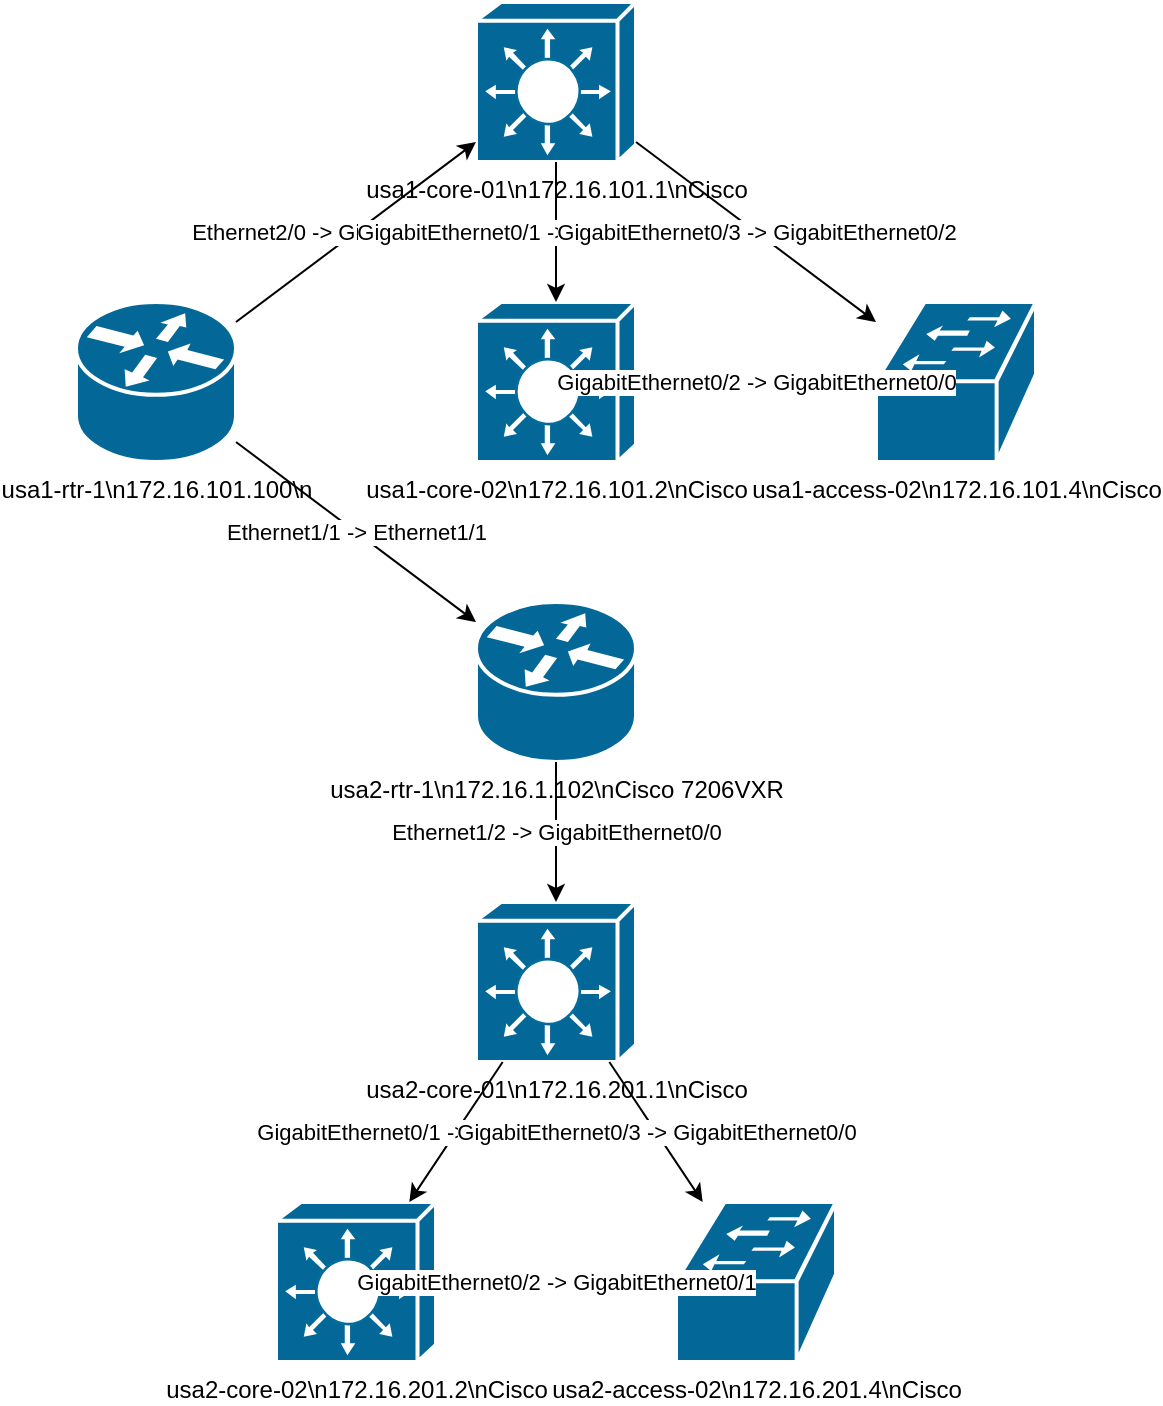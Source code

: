 <?xml version="1.0" ?>
<mxfile version="21.2.1" type="device">
  <diagram id="network_topology" name="Network Topology">
    <mxGraphModel dx="1000" dy="800" grid="1" gridSize="10" guides="1" tooltips="1" connect="1" arrows="1" fold="1" page="1" pageScale="1" pageWidth="850" pageHeight="1100" math="0" shadow="0">
      <root>
        <mxCell id="0"/>
        <mxCell id="root_1" parent="0"/>
        <mxCell id="node_2" vertex="1" parent="root_1" style="fillColor=#036897;strokeColor=#ffffff;strokeWidth=2;html=1;verticalLabelPosition=bottom;verticalAlign=top;align=center;shape=mxgraph.cisco.switches.layer_3_switch;sketch=0" value="usa1-core-01\n172.16.101.1\nCisco">
          <mxGeometry x="1000" y="350" width="80" height="80" as="geometry"/>
        </mxCell>
        <mxCell id="node_3" vertex="1" parent="root_1" style="fillColor=#036897;strokeColor=#ffffff;strokeWidth=2;html=1;verticalLabelPosition=bottom;verticalAlign=top;align=center;shape=mxgraph.cisco.routers.router;sketch=0" value="usa1-rtr-1\n172.16.101.100\n">
          <mxGeometry x="800" y="500" width="80" height="80" as="geometry"/>
        </mxCell>
        <mxCell id="node_4" vertex="1" parent="root_1" style="fillColor=#036897;strokeColor=#ffffff;strokeWidth=2;html=1;verticalLabelPosition=bottom;verticalAlign=top;align=center;shape=mxgraph.cisco.switches.layer_3_switch;sketch=0" value="usa1-core-02\n172.16.101.2\nCisco">
          <mxGeometry x="1000" y="500" width="80" height="80" as="geometry"/>
        </mxCell>
        <mxCell id="node_5" vertex="1" parent="root_1" style="fillColor=#036897;strokeColor=#ffffff;strokeWidth=2;html=1;verticalLabelPosition=bottom;verticalAlign=top;align=center;shape=mxgraph.cisco.switches.workgroup_switch;sketch=0" value="usa1-access-02\n172.16.101.4\nCisco">
          <mxGeometry x="1200" y="500" width="80" height="80" as="geometry"/>
        </mxCell>
        <mxCell id="node_6" vertex="1" parent="root_1" style="fillColor=#036897;strokeColor=#ffffff;strokeWidth=2;html=1;verticalLabelPosition=bottom;verticalAlign=top;align=center;shape=mxgraph.cisco.routers.router;sketch=0" value="usa2-rtr-1\n172.16.1.102\nCisco 7206VXR">
          <mxGeometry x="1000" y="650" width="80" height="80" as="geometry"/>
        </mxCell>
        <mxCell id="node_7" vertex="1" parent="root_1" style="fillColor=#036897;strokeColor=#ffffff;strokeWidth=2;html=1;verticalLabelPosition=bottom;verticalAlign=top;align=center;shape=mxgraph.cisco.switches.layer_3_switch;sketch=0" value="usa2-core-01\n172.16.201.1\nCisco">
          <mxGeometry x="1000" y="800" width="80" height="80" as="geometry"/>
        </mxCell>
        <mxCell id="node_8" vertex="1" parent="root_1" style="fillColor=#036897;strokeColor=#ffffff;strokeWidth=2;html=1;verticalLabelPosition=bottom;verticalAlign=top;align=center;shape=mxgraph.cisco.switches.layer_3_switch;sketch=0" value="usa2-core-02\n172.16.201.2\nCisco">
          <mxGeometry x="900" y="950" width="80" height="80" as="geometry"/>
        </mxCell>
        <mxCell id="node_9" vertex="1" parent="root_1" style="fillColor=#036897;strokeColor=#ffffff;strokeWidth=2;html=1;verticalLabelPosition=bottom;verticalAlign=top;align=center;shape=mxgraph.cisco.switches.workgroup_switch;sketch=0" value="usa2-access-02\n172.16.201.4\nCisco">
          <mxGeometry x="1100" y="950" width="80" height="80" as="geometry"/>
        </mxCell>
        <mxCell id="edge_10" parent="root_1" source="node_3" target="node_2" style="edgeStyle=orthogonalEdgeStyle;rounded=0;orthogonalLoop=1;jettySize=auto;html=1;noEdgeStyle=1" edge="1" noEdgeStyle="1" value="Ethernet2/0 -> GigabitEthernet0/0">
          <mxGeometry relative="1" as="geometry"/>
        </mxCell>
        <mxCell id="edge_11" parent="root_1" source="node_3" target="node_6" style="edgeStyle=orthogonalEdgeStyle;rounded=0;orthogonalLoop=1;jettySize=auto;html=1;noEdgeStyle=1" edge="1" noEdgeStyle="1" value="Ethernet1/1 -> Ethernet1/1">
          <mxGeometry relative="1" as="geometry"/>
        </mxCell>
        <mxCell id="edge_12" parent="root_1" source="node_2" target="node_4" style="edgeStyle=orthogonalEdgeStyle;rounded=0;orthogonalLoop=1;jettySize=auto;html=1;noEdgeStyle=1" edge="1" noEdgeStyle="1" value="GigabitEthernet0/1 -> GigabitEthernet0/1">
          <mxGeometry relative="1" as="geometry"/>
        </mxCell>
        <mxCell id="edge_13" parent="root_1" source="node_2" target="node_5" style="edgeStyle=orthogonalEdgeStyle;rounded=0;orthogonalLoop=1;jettySize=auto;html=1;noEdgeStyle=1" edge="1" noEdgeStyle="1" value="GigabitEthernet0/3 -> GigabitEthernet0/2">
          <mxGeometry relative="1" as="geometry"/>
        </mxCell>
        <mxCell id="edge_14" parent="root_1" source="node_6" target="node_7" style="edgeStyle=orthogonalEdgeStyle;rounded=0;orthogonalLoop=1;jettySize=auto;html=1;noEdgeStyle=1" edge="1" noEdgeStyle="1" value="Ethernet1/2 -> GigabitEthernet0/0">
          <mxGeometry relative="1" as="geometry"/>
        </mxCell>
        <mxCell id="edge_15" parent="root_1" source="node_4" target="node_5" style="edgeStyle=orthogonalEdgeStyle;rounded=0;orthogonalLoop=1;jettySize=auto;html=1;noEdgeStyle=1" edge="1" noEdgeStyle="1" value="GigabitEthernet0/2 -> GigabitEthernet0/0">
          <mxGeometry relative="1" as="geometry"/>
        </mxCell>
        <mxCell id="edge_16" parent="root_1" source="node_7" target="node_8" style="edgeStyle=orthogonalEdgeStyle;rounded=0;orthogonalLoop=1;jettySize=auto;html=1;noEdgeStyle=1" edge="1" noEdgeStyle="1" value="GigabitEthernet0/1 -> GigabitEthernet0/0">
          <mxGeometry relative="1" as="geometry"/>
        </mxCell>
        <mxCell id="edge_17" parent="root_1" source="node_7" target="node_9" style="edgeStyle=orthogonalEdgeStyle;rounded=0;orthogonalLoop=1;jettySize=auto;html=1;noEdgeStyle=1" edge="1" noEdgeStyle="1" value="GigabitEthernet0/3 -> GigabitEthernet0/0">
          <mxGeometry relative="1" as="geometry"/>
        </mxCell>
        <mxCell id="edge_18" parent="root_1" source="node_8" target="node_9" style="edgeStyle=orthogonalEdgeStyle;rounded=0;orthogonalLoop=1;jettySize=auto;html=1;noEdgeStyle=1" edge="1" noEdgeStyle="1" value="GigabitEthernet0/2 -> GigabitEthernet0/1">
          <mxGeometry relative="1" as="geometry"/>
        </mxCell>
      </root>
    </mxGraphModel>
  </diagram>
</mxfile>